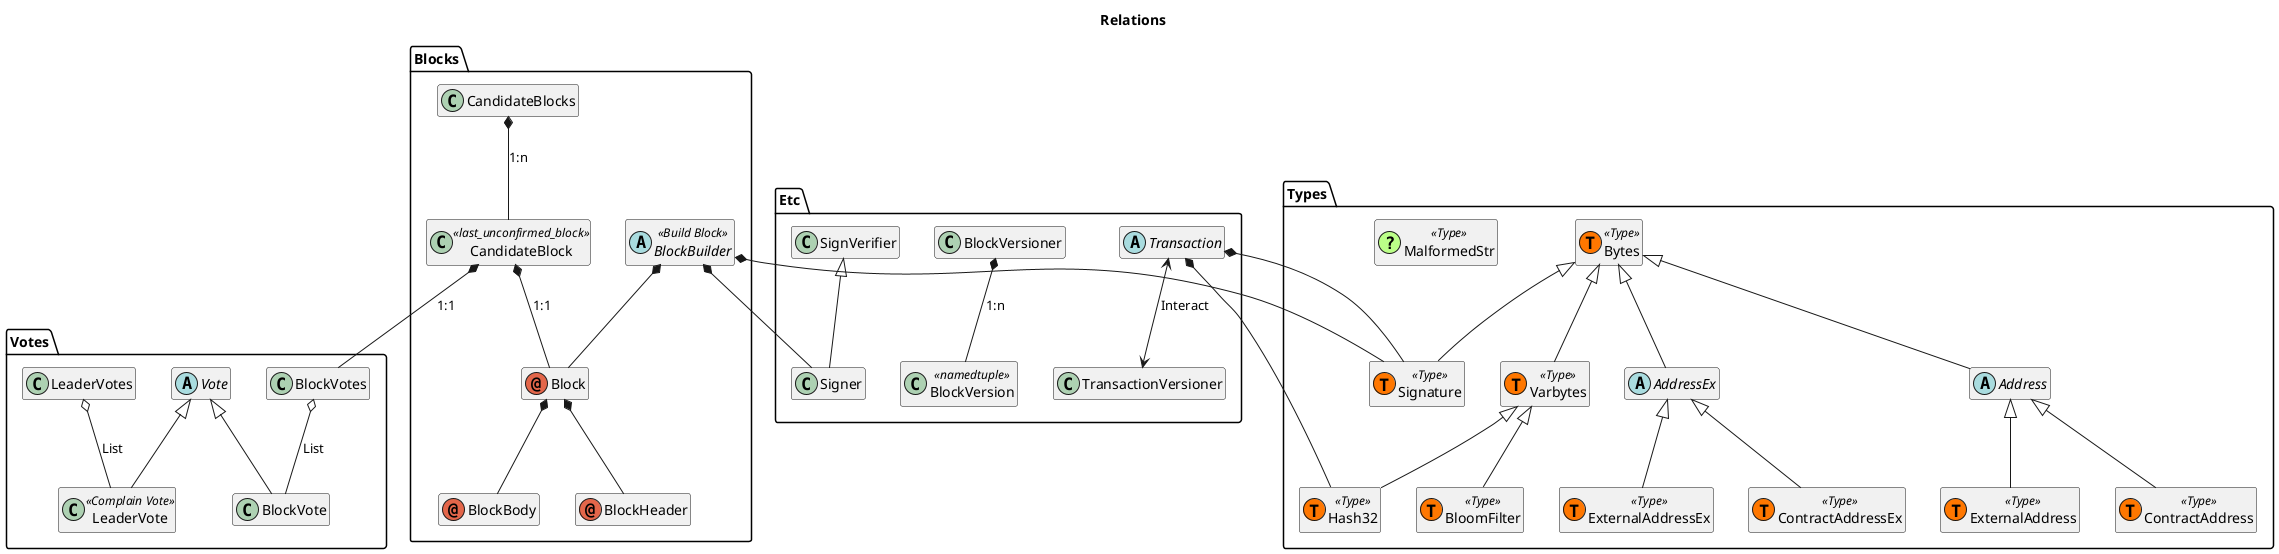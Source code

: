 @startuml
title Relations
hide members

package Votes {
    abstract Vote {
        + rep
        + timestamp
        + signature

        + origin_args()
        + hash()
        + serialize()
        + verify()
        + result()
        + new()
        + empty()
        + deserialize()
        + to_origin_data()
        + to_hash()
    }

    class BlockVote {
        + block_height
        + block_hash

        + result
    }

    class LeaderVote <<Complain Vote>> {
        + block_height
        + old_leader
        + new_leader
    }

    class BlockVotes
    class LeaderVotes
}

package Etc {
    abstract Transaction
    class BlockVersion << namedtuple >>

    class TransactionVersioner
    class BlockVersioner {
        - _versions

        + add_version()
        + get_version()
        + get_height()
        + get_hash()
    }

    class Signer
    class SignVerifier

}

package Blocks {
    annotation Block
    annotation BlockBody
    annotation BlockHeader

    abstract BlockBuilder << Build Block >> {
        ~ version
        ~ BlockHeaderClass
        ~ BlockBodyClass

        + height
        + prev_hash
        + signer
        + transactions
        + block
        + hash
        + signature
        + peer_id
        - _tx_versioner

        + size()
        + build()
        + build_block()
        ~ build_block_header_data()
        ~ build_block_body_data()
        + sign()
        + new()
        + from_new()
        + from_()
    }

    class CandidateBlocks {
        + CandidateBlock blocks

        + add_vote()
        + get_votes()
        + add_block()
        + remove_block()
    }

    class CandidateBlock << last_unconfirmed_block >> {
        + BlockVotes votes
    '    + List[BlockVote] votes_buffer
        + start_time
        + hash
        + height
        - Block block

        + block()
        + add_vote()
    }

}

package Types {
    class Bytes << (T, #FF7700) Type >>
    annotation Varbytes << (T, #FF7700) Type >>
    annotation Hash32 << (T, #FF7700) Type >>
    annotation BloomFilter << (T, #FF7700) Type >>
    annotation Signature << (T, #FF7700) Type >>

    abstract Address
    abstract AddressEx
    class ExternalAddress << (T, #FF7700) Type >>
    class ContractAddress << (T, #FF7700) Type >>
    class ExternalAddressEx << (T, #FF7700) Type >>
    class ContractAddressEx << (T, #FF7700) Type >>

    class MalformedStr << (?, #BBFF88) Type >>
}

' Relations ---
' Types ---
Bytes <|-- Varbytes
Bytes <|-- Address
Bytes <|-- AddressEx
Bytes <|-- Signature

Varbytes <|-- Hash32
Varbytes <|-- BloomFilter

Address <|-- ExternalAddress
Address <|-- ContractAddress

AddressEx <|-- ExternalAddressEx
AddressEx <|-- ContractAddressEx

' Votes ---
Vote <|-- BlockVote
Vote <|-- LeaderVote

LeaderVotes o-- LeaderVote: List
BlockVotes o-- BlockVote: List

' Blocks ---
Block *-- BlockHeader
Block *-- BlockBody

BlockBuilder *-- Block
BlockBuilder *-- Signer
BlockBuilder *-- Signature

BlockVersioner *-- BlockVersion: 1:n

' Etc ---
Transaction *-- Hash32
Transaction *-- Signature
Transaction <--> TransactionVersioner: Interact

SignVerifier <|-- Signer


' Inter-relations ---
CandidateBlocks *-- CandidateBlock: 1:n
CandidateBlock *-- Block: 1:1
CandidateBlock *-- BlockVotes: 1:1



@enduml